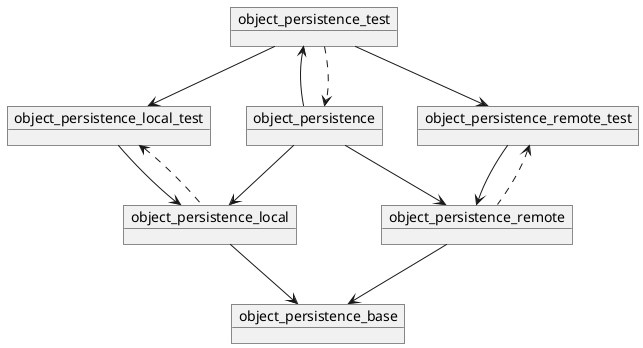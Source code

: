 Here is the graph with the objects sorted alphabetically:

@startuml
object object_persistence   
object object_persistence_base
object object_persistence_local
object object_persistence_local_test
object object_persistence_remote
object object_persistence_remote_test 
object object_persistence_test


object_persistence --> object_persistence_remote


object_persistence_remote --> object_persistence_base


object_persistence_remote_test --> object_persistence_remote
object_persistence_remote_test <.. object_persistence_remote

object_persistence_test <-- object_persistence
object_persistence_test ..> object_persistence

object_persistence_test --> object_persistence_remote_test

object_persistence_local_test --> object_persistence_local

object_persistence_local_test <.. object_persistence_local

object_persistence --> object_persistence_local

object_persistence_local --> object_persistence_base

object_persistence_test --> object_persistence_local_test

@enduml

